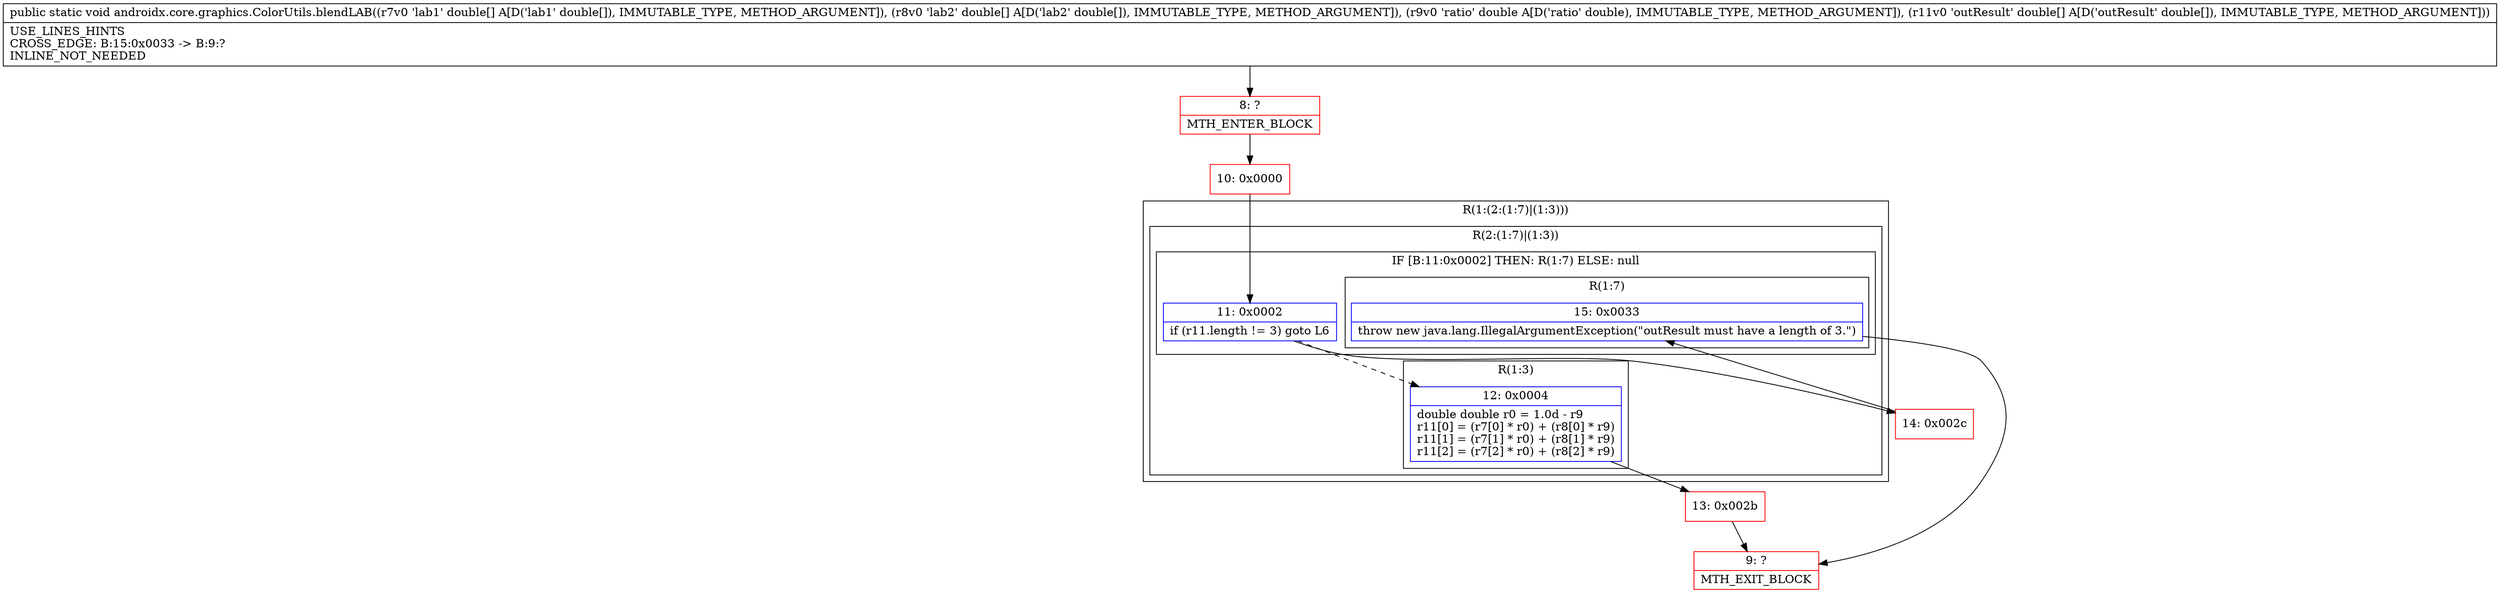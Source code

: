 digraph "CFG forandroidx.core.graphics.ColorUtils.blendLAB([D[DD[D)V" {
subgraph cluster_Region_842634476 {
label = "R(1:(2:(1:7)|(1:3)))";
node [shape=record,color=blue];
subgraph cluster_Region_1422198957 {
label = "R(2:(1:7)|(1:3))";
node [shape=record,color=blue];
subgraph cluster_IfRegion_44077162 {
label = "IF [B:11:0x0002] THEN: R(1:7) ELSE: null";
node [shape=record,color=blue];
Node_11 [shape=record,label="{11\:\ 0x0002|if (r11.length != 3) goto L6\l}"];
subgraph cluster_Region_544431652 {
label = "R(1:7)";
node [shape=record,color=blue];
Node_15 [shape=record,label="{15\:\ 0x0033|throw new java.lang.IllegalArgumentException(\"outResult must have a length of 3.\")\l}"];
}
}
subgraph cluster_Region_1740582225 {
label = "R(1:3)";
node [shape=record,color=blue];
Node_12 [shape=record,label="{12\:\ 0x0004|double double r0 = 1.0d \- r9\lr11[0] = (r7[0] * r0) + (r8[0] * r9)\lr11[1] = (r7[1] * r0) + (r8[1] * r9)\lr11[2] = (r7[2] * r0) + (r8[2] * r9)\l}"];
}
}
}
Node_8 [shape=record,color=red,label="{8\:\ ?|MTH_ENTER_BLOCK\l}"];
Node_10 [shape=record,color=red,label="{10\:\ 0x0000}"];
Node_13 [shape=record,color=red,label="{13\:\ 0x002b}"];
Node_9 [shape=record,color=red,label="{9\:\ ?|MTH_EXIT_BLOCK\l}"];
Node_14 [shape=record,color=red,label="{14\:\ 0x002c}"];
MethodNode[shape=record,label="{public static void androidx.core.graphics.ColorUtils.blendLAB((r7v0 'lab1' double[] A[D('lab1' double[]), IMMUTABLE_TYPE, METHOD_ARGUMENT]), (r8v0 'lab2' double[] A[D('lab2' double[]), IMMUTABLE_TYPE, METHOD_ARGUMENT]), (r9v0 'ratio' double A[D('ratio' double), IMMUTABLE_TYPE, METHOD_ARGUMENT]), (r11v0 'outResult' double[] A[D('outResult' double[]), IMMUTABLE_TYPE, METHOD_ARGUMENT]))  | USE_LINES_HINTS\lCROSS_EDGE: B:15:0x0033 \-\> B:9:?\lINLINE_NOT_NEEDED\l}"];
MethodNode -> Node_8;Node_11 -> Node_12[style=dashed];
Node_11 -> Node_14;
Node_15 -> Node_9;
Node_12 -> Node_13;
Node_8 -> Node_10;
Node_10 -> Node_11;
Node_13 -> Node_9;
Node_14 -> Node_15;
}

